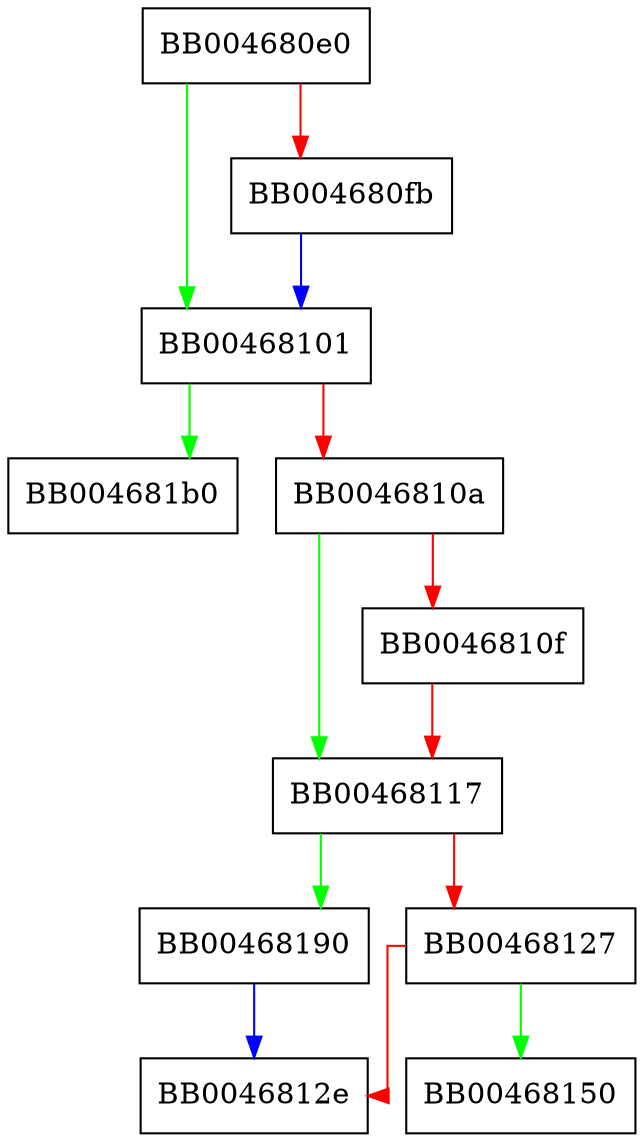 digraph print_name {
  node [shape="box"];
  graph [splines=ortho];
  BB004680e0 -> BB00468101 [color="green"];
  BB004680e0 -> BB004680fb [color="red"];
  BB004680fb -> BB00468101 [color="blue"];
  BB00468101 -> BB004681b0 [color="green"];
  BB00468101 -> BB0046810a [color="red"];
  BB0046810a -> BB00468117 [color="green"];
  BB0046810a -> BB0046810f [color="red"];
  BB0046810f -> BB00468117 [color="red"];
  BB00468117 -> BB00468190 [color="green"];
  BB00468117 -> BB00468127 [color="red"];
  BB00468127 -> BB00468150 [color="green"];
  BB00468127 -> BB0046812e [color="red"];
  BB00468190 -> BB0046812e [color="blue"];
}